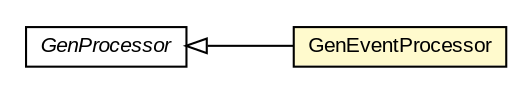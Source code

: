 #!/usr/local/bin/dot
#
# Class diagram 
# Generated by UMLGraph version R5_6-24-gf6e263 (http://www.umlgraph.org/)
#

digraph G {
	edge [fontname="arial",fontsize=10,labelfontname="arial",labelfontsize=10];
	node [fontname="arial",fontsize=10,shape=plaintext];
	nodesep=0.25;
	ranksep=0.5;
	rankdir=LR;
	// com.gwtplatform.dispatch.annotation.processor.GenProcessor
	c265245 [label=<<table title="com.gwtplatform.dispatch.annotation.processor.GenProcessor" border="0" cellborder="1" cellspacing="0" cellpadding="2" port="p" href="./GenProcessor.html">
		<tr><td><table border="0" cellspacing="0" cellpadding="1">
<tr><td align="center" balign="center"><font face="arial italic"> GenProcessor </font></td></tr>
		</table></td></tr>
		</table>>, URL="./GenProcessor.html", fontname="arial", fontcolor="black", fontsize=10.0];
	// com.gwtplatform.dispatch.annotation.processor.GenEventProcessor
	c265246 [label=<<table title="com.gwtplatform.dispatch.annotation.processor.GenEventProcessor" border="0" cellborder="1" cellspacing="0" cellpadding="2" port="p" bgcolor="lemonChiffon" href="./GenEventProcessor.html">
		<tr><td><table border="0" cellspacing="0" cellpadding="1">
<tr><td align="center" balign="center"> GenEventProcessor </td></tr>
		</table></td></tr>
		</table>>, URL="./GenEventProcessor.html", fontname="arial", fontcolor="black", fontsize=10.0];
	//com.gwtplatform.dispatch.annotation.processor.GenEventProcessor extends com.gwtplatform.dispatch.annotation.processor.GenProcessor
	c265245:p -> c265246:p [dir=back,arrowtail=empty];
}

